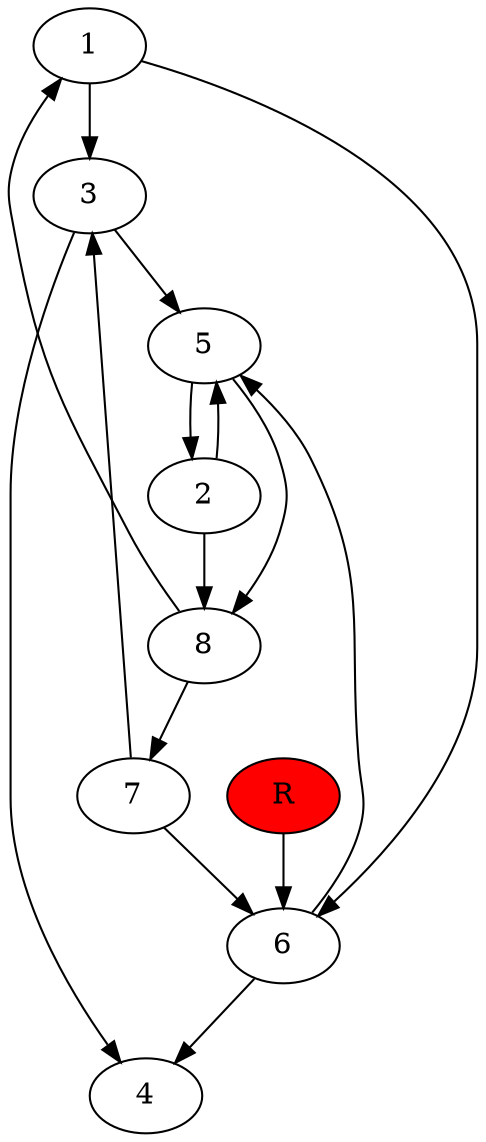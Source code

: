 digraph prb42063 {
	1
	2
	3
	4
	5
	6
	7
	8
	R [fillcolor="#ff0000" style=filled]
	1 -> 3
	1 -> 6
	2 -> 5
	2 -> 8
	3 -> 4
	3 -> 5
	5 -> 2
	5 -> 8
	6 -> 4
	6 -> 5
	7 -> 3
	7 -> 6
	8 -> 1
	8 -> 7
	R -> 6
}
